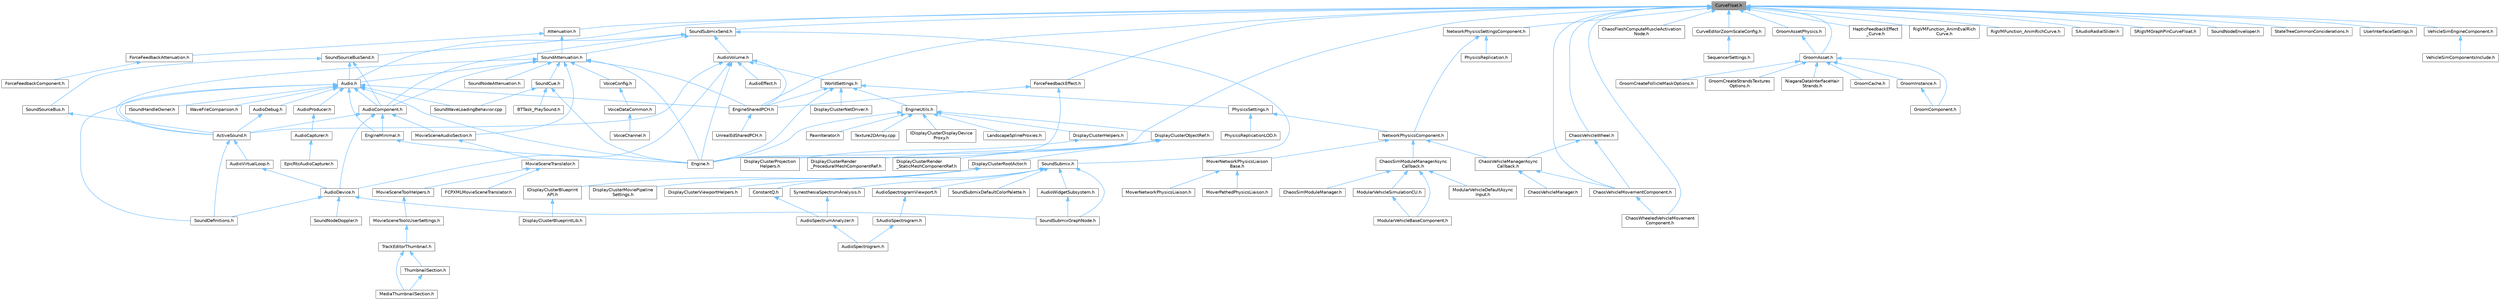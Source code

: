 digraph "CurveFloat.h"
{
 // INTERACTIVE_SVG=YES
 // LATEX_PDF_SIZE
  bgcolor="transparent";
  edge [fontname=Helvetica,fontsize=10,labelfontname=Helvetica,labelfontsize=10];
  node [fontname=Helvetica,fontsize=10,shape=box,height=0.2,width=0.4];
  Node1 [id="Node000001",label="CurveFloat.h",height=0.2,width=0.4,color="gray40", fillcolor="grey60", style="filled", fontcolor="black",tooltip=" "];
  Node1 -> Node2 [id="edge1_Node000001_Node000002",dir="back",color="steelblue1",style="solid",tooltip=" "];
  Node2 [id="Node000002",label="Attenuation.h",height=0.2,width=0.4,color="grey40", fillcolor="white", style="filled",URL="$d3/d18/Attenuation_8h.html",tooltip=" "];
  Node2 -> Node3 [id="edge2_Node000002_Node000003",dir="back",color="steelblue1",style="solid",tooltip=" "];
  Node3 [id="Node000003",label="ForceFeedbackAttenuation.h",height=0.2,width=0.4,color="grey40", fillcolor="white", style="filled",URL="$db/dd6/ForceFeedbackAttenuation_8h.html",tooltip=" "];
  Node3 -> Node4 [id="edge3_Node000003_Node000004",dir="back",color="steelblue1",style="solid",tooltip=" "];
  Node4 [id="Node000004",label="ForceFeedbackComponent.h",height=0.2,width=0.4,color="grey40", fillcolor="white", style="filled",URL="$d2/db8/ForceFeedbackComponent_8h.html",tooltip=" "];
  Node2 -> Node5 [id="edge4_Node000002_Node000005",dir="back",color="steelblue1",style="solid",tooltip=" "];
  Node5 [id="Node000005",label="SoundAttenuation.h",height=0.2,width=0.4,color="grey40", fillcolor="white", style="filled",URL="$da/dec/SoundAttenuation_8h.html",tooltip=" "];
  Node5 -> Node6 [id="edge5_Node000005_Node000006",dir="back",color="steelblue1",style="solid",tooltip=" "];
  Node6 [id="Node000006",label="ActiveSound.h",height=0.2,width=0.4,color="grey40", fillcolor="white", style="filled",URL="$dc/d95/ActiveSound_8h.html",tooltip=" "];
  Node6 -> Node7 [id="edge6_Node000006_Node000007",dir="back",color="steelblue1",style="solid",tooltip=" "];
  Node7 [id="Node000007",label="AudioVirtualLoop.h",height=0.2,width=0.4,color="grey40", fillcolor="white", style="filled",URL="$d5/dde/AudioVirtualLoop_8h.html",tooltip=" "];
  Node7 -> Node8 [id="edge7_Node000007_Node000008",dir="back",color="steelblue1",style="solid",tooltip=" "];
  Node8 [id="Node000008",label="AudioDevice.h",height=0.2,width=0.4,color="grey40", fillcolor="white", style="filled",URL="$d7/ddb/AudioDevice_8h.html",tooltip=" "];
  Node8 -> Node9 [id="edge8_Node000008_Node000009",dir="back",color="steelblue1",style="solid",tooltip=" "];
  Node9 [id="Node000009",label="SoundDefinitions.h",height=0.2,width=0.4,color="grey40", fillcolor="white", style="filled",URL="$d4/da9/SoundDefinitions_8h.html",tooltip=" "];
  Node8 -> Node10 [id="edge9_Node000008_Node000010",dir="back",color="steelblue1",style="solid",tooltip=" "];
  Node10 [id="Node000010",label="SoundNodeDoppler.h",height=0.2,width=0.4,color="grey40", fillcolor="white", style="filled",URL="$d1/d51/SoundNodeDoppler_8h.html",tooltip=" "];
  Node8 -> Node11 [id="edge10_Node000008_Node000011",dir="back",color="steelblue1",style="solid",tooltip=" "];
  Node11 [id="Node000011",label="SoundSubmixGraphNode.h",height=0.2,width=0.4,color="grey40", fillcolor="white", style="filled",URL="$d5/d09/SoundSubmixGraphNode_8h.html",tooltip=" "];
  Node6 -> Node9 [id="edge11_Node000006_Node000009",dir="back",color="steelblue1",style="solid",tooltip=" "];
  Node5 -> Node12 [id="edge12_Node000005_Node000012",dir="back",color="steelblue1",style="solid",tooltip=" "];
  Node12 [id="Node000012",label="Audio.h",height=0.2,width=0.4,color="grey40", fillcolor="white", style="filled",URL="$d8/daa/Audio_8h.html",tooltip=" "];
  Node12 -> Node6 [id="edge13_Node000012_Node000006",dir="back",color="steelblue1",style="solid",tooltip=" "];
  Node12 -> Node13 [id="edge14_Node000012_Node000013",dir="back",color="steelblue1",style="solid",tooltip=" "];
  Node13 [id="Node000013",label="AudioComponent.h",height=0.2,width=0.4,color="grey40", fillcolor="white", style="filled",URL="$d6/d67/AudioComponent_8h.html",tooltip=" "];
  Node13 -> Node6 [id="edge15_Node000013_Node000006",dir="back",color="steelblue1",style="solid",tooltip=" "];
  Node13 -> Node8 [id="edge16_Node000013_Node000008",dir="back",color="steelblue1",style="solid",tooltip=" "];
  Node13 -> Node14 [id="edge17_Node000013_Node000014",dir="back",color="steelblue1",style="solid",tooltip=" "];
  Node14 [id="Node000014",label="EngineMinimal.h",height=0.2,width=0.4,color="grey40", fillcolor="white", style="filled",URL="$d0/d2c/EngineMinimal_8h.html",tooltip=" "];
  Node14 -> Node15 [id="edge18_Node000014_Node000015",dir="back",color="steelblue1",style="solid",tooltip=" "];
  Node15 [id="Node000015",label="Engine.h",height=0.2,width=0.4,color="grey40", fillcolor="white", style="filled",URL="$d1/d34/Public_2Engine_8h.html",tooltip=" "];
  Node13 -> Node16 [id="edge19_Node000013_Node000016",dir="back",color="steelblue1",style="solid",tooltip=" "];
  Node16 [id="Node000016",label="MovieSceneAudioSection.h",height=0.2,width=0.4,color="grey40", fillcolor="white", style="filled",URL="$da/d5f/MovieSceneAudioSection_8h.html",tooltip=" "];
  Node16 -> Node17 [id="edge20_Node000016_Node000017",dir="back",color="steelblue1",style="solid",tooltip=" "];
  Node17 [id="Node000017",label="MovieSceneTranslator.h",height=0.2,width=0.4,color="grey40", fillcolor="white", style="filled",URL="$d2/d49/MovieSceneTranslator_8h.html",tooltip=" "];
  Node17 -> Node18 [id="edge21_Node000017_Node000018",dir="back",color="steelblue1",style="solid",tooltip=" "];
  Node18 [id="Node000018",label="FCPXMLMovieSceneTranslator.h",height=0.2,width=0.4,color="grey40", fillcolor="white", style="filled",URL="$d2/d93/FCPXMLMovieSceneTranslator_8h.html",tooltip=" "];
  Node17 -> Node19 [id="edge22_Node000017_Node000019",dir="back",color="steelblue1",style="solid",tooltip=" "];
  Node19 [id="Node000019",label="MovieSceneToolHelpers.h",height=0.2,width=0.4,color="grey40", fillcolor="white", style="filled",URL="$d4/d0e/MovieSceneToolHelpers_8h.html",tooltip=" "];
  Node19 -> Node20 [id="edge23_Node000019_Node000020",dir="back",color="steelblue1",style="solid",tooltip=" "];
  Node20 [id="Node000020",label="MovieSceneToolsUserSettings.h",height=0.2,width=0.4,color="grey40", fillcolor="white", style="filled",URL="$d5/dab/MovieSceneToolsUserSettings_8h.html",tooltip=" "];
  Node20 -> Node21 [id="edge24_Node000020_Node000021",dir="back",color="steelblue1",style="solid",tooltip=" "];
  Node21 [id="Node000021",label="TrackEditorThumbnail.h",height=0.2,width=0.4,color="grey40", fillcolor="white", style="filled",URL="$d6/d44/TrackEditorThumbnail_8h.html",tooltip=" "];
  Node21 -> Node22 [id="edge25_Node000021_Node000022",dir="back",color="steelblue1",style="solid",tooltip=" "];
  Node22 [id="Node000022",label="MediaThumbnailSection.h",height=0.2,width=0.4,color="grey40", fillcolor="white", style="filled",URL="$d8/dfe/MediaThumbnailSection_8h.html",tooltip=" "];
  Node21 -> Node23 [id="edge26_Node000021_Node000023",dir="back",color="steelblue1",style="solid",tooltip=" "];
  Node23 [id="Node000023",label="ThumbnailSection.h",height=0.2,width=0.4,color="grey40", fillcolor="white", style="filled",URL="$de/daf/ThumbnailSection_8h.html",tooltip=" "];
  Node23 -> Node22 [id="edge27_Node000023_Node000022",dir="back",color="steelblue1",style="solid",tooltip=" "];
  Node12 -> Node24 [id="edge28_Node000012_Node000024",dir="back",color="steelblue1",style="solid",tooltip=" "];
  Node24 [id="Node000024",label="AudioDebug.h",height=0.2,width=0.4,color="grey40", fillcolor="white", style="filled",URL="$d2/dbd/AudioDebug_8h.html",tooltip=" "];
  Node24 -> Node6 [id="edge29_Node000024_Node000006",dir="back",color="steelblue1",style="solid",tooltip=" "];
  Node12 -> Node25 [id="edge30_Node000012_Node000025",dir="back",color="steelblue1",style="solid",tooltip=" "];
  Node25 [id="Node000025",label="AudioProducer.h",height=0.2,width=0.4,color="grey40", fillcolor="white", style="filled",URL="$d5/d00/AudioProducer_8h.html",tooltip=" "];
  Node25 -> Node26 [id="edge31_Node000025_Node000026",dir="back",color="steelblue1",style="solid",tooltip=" "];
  Node26 [id="Node000026",label="AudioCapturer.h",height=0.2,width=0.4,color="grey40", fillcolor="white", style="filled",URL="$db/dac/AudioCapturer_8h.html",tooltip=" "];
  Node26 -> Node27 [id="edge32_Node000026_Node000027",dir="back",color="steelblue1",style="solid",tooltip=" "];
  Node27 [id="Node000027",label="EpicRtcAudioCapturer.h",height=0.2,width=0.4,color="grey40", fillcolor="white", style="filled",URL="$dd/dbf/EpicRtcAudioCapturer_8h.html",tooltip=" "];
  Node12 -> Node15 [id="edge33_Node000012_Node000015",dir="back",color="steelblue1",style="solid",tooltip=" "];
  Node12 -> Node14 [id="edge34_Node000012_Node000014",dir="back",color="steelblue1",style="solid",tooltip=" "];
  Node12 -> Node28 [id="edge35_Node000012_Node000028",dir="back",color="steelblue1",style="solid",tooltip=" "];
  Node28 [id="Node000028",label="EngineSharedPCH.h",height=0.2,width=0.4,color="grey40", fillcolor="white", style="filled",URL="$dc/dbb/EngineSharedPCH_8h.html",tooltip=" "];
  Node28 -> Node29 [id="edge36_Node000028_Node000029",dir="back",color="steelblue1",style="solid",tooltip=" "];
  Node29 [id="Node000029",label="UnrealEdSharedPCH.h",height=0.2,width=0.4,color="grey40", fillcolor="white", style="filled",URL="$d1/de6/UnrealEdSharedPCH_8h.html",tooltip=" "];
  Node12 -> Node30 [id="edge37_Node000012_Node000030",dir="back",color="steelblue1",style="solid",tooltip=" "];
  Node30 [id="Node000030",label="ISoundHandleOwner.h",height=0.2,width=0.4,color="grey40", fillcolor="white", style="filled",URL="$d5/db5/ISoundHandleOwner_8h.html",tooltip=" "];
  Node12 -> Node9 [id="edge38_Node000012_Node000009",dir="back",color="steelblue1",style="solid",tooltip=" "];
  Node12 -> Node31 [id="edge39_Node000012_Node000031",dir="back",color="steelblue1",style="solid",tooltip=" "];
  Node31 [id="Node000031",label="SoundWaveLoadingBehavior.cpp",height=0.2,width=0.4,color="grey40", fillcolor="white", style="filled",URL="$d7/d95/SoundWaveLoadingBehavior_8cpp.html",tooltip=" "];
  Node12 -> Node32 [id="edge40_Node000012_Node000032",dir="back",color="steelblue1",style="solid",tooltip=" "];
  Node32 [id="Node000032",label="WaveFileComparison.h",height=0.2,width=0.4,color="grey40", fillcolor="white", style="filled",URL="$d7/dcb/WaveFileComparison_8h.html",tooltip=" "];
  Node5 -> Node13 [id="edge41_Node000005_Node000013",dir="back",color="steelblue1",style="solid",tooltip=" "];
  Node5 -> Node15 [id="edge42_Node000005_Node000015",dir="back",color="steelblue1",style="solid",tooltip=" "];
  Node5 -> Node28 [id="edge43_Node000005_Node000028",dir="back",color="steelblue1",style="solid",tooltip=" "];
  Node5 -> Node16 [id="edge44_Node000005_Node000016",dir="back",color="steelblue1",style="solid",tooltip=" "];
  Node5 -> Node33 [id="edge45_Node000005_Node000033",dir="back",color="steelblue1",style="solid",tooltip=" "];
  Node33 [id="Node000033",label="SoundCue.h",height=0.2,width=0.4,color="grey40", fillcolor="white", style="filled",URL="$d8/d0b/SoundCue_8h.html",tooltip=" "];
  Node33 -> Node34 [id="edge46_Node000033_Node000034",dir="back",color="steelblue1",style="solid",tooltip=" "];
  Node34 [id="Node000034",label="BTTask_PlaySound.h",height=0.2,width=0.4,color="grey40", fillcolor="white", style="filled",URL="$d8/d54/BTTask__PlaySound_8h.html",tooltip=" "];
  Node33 -> Node15 [id="edge47_Node000033_Node000015",dir="back",color="steelblue1",style="solid",tooltip=" "];
  Node33 -> Node31 [id="edge48_Node000033_Node000031",dir="back",color="steelblue1",style="solid",tooltip=" "];
  Node5 -> Node35 [id="edge49_Node000005_Node000035",dir="back",color="steelblue1",style="solid",tooltip=" "];
  Node35 [id="Node000035",label="SoundNodeAttenuation.h",height=0.2,width=0.4,color="grey40", fillcolor="white", style="filled",URL="$d0/d9d/SoundNodeAttenuation_8h.html",tooltip=" "];
  Node5 -> Node36 [id="edge50_Node000005_Node000036",dir="back",color="steelblue1",style="solid",tooltip=" "];
  Node36 [id="Node000036",label="VoiceConfig.h",height=0.2,width=0.4,color="grey40", fillcolor="white", style="filled",URL="$d4/dbb/VoiceConfig_8h.html",tooltip=" "];
  Node36 -> Node37 [id="edge51_Node000036_Node000037",dir="back",color="steelblue1",style="solid",tooltip=" "];
  Node37 [id="Node000037",label="VoiceDataCommon.h",height=0.2,width=0.4,color="grey40", fillcolor="white", style="filled",URL="$d0/d91/VoiceDataCommon_8h.html",tooltip=" "];
  Node37 -> Node38 [id="edge52_Node000037_Node000038",dir="back",color="steelblue1",style="solid",tooltip=" "];
  Node38 [id="Node000038",label="VoiceChannel.h",height=0.2,width=0.4,color="grey40", fillcolor="white", style="filled",URL="$d0/da3/VoiceChannel_8h.html",tooltip=" "];
  Node1 -> Node39 [id="edge53_Node000001_Node000039",dir="back",color="steelblue1",style="solid",tooltip=" "];
  Node39 [id="Node000039",label="ChaosFleshComputeMuscleActivation\lNode.h",height=0.2,width=0.4,color="grey40", fillcolor="white", style="filled",URL="$d2/d03/ChaosFleshComputeMuscleActivationNode_8h.html",tooltip=" "];
  Node1 -> Node40 [id="edge54_Node000001_Node000040",dir="back",color="steelblue1",style="solid",tooltip=" "];
  Node40 [id="Node000040",label="ChaosVehicleMovementComponent.h",height=0.2,width=0.4,color="grey40", fillcolor="white", style="filled",URL="$dc/dfc/ChaosVehicleMovementComponent_8h.html",tooltip=" "];
  Node40 -> Node41 [id="edge55_Node000040_Node000041",dir="back",color="steelblue1",style="solid",tooltip=" "];
  Node41 [id="Node000041",label="ChaosWheeledVehicleMovement\lComponent.h",height=0.2,width=0.4,color="grey40", fillcolor="white", style="filled",URL="$dc/d77/ChaosWheeledVehicleMovementComponent_8h.html",tooltip=" "];
  Node1 -> Node42 [id="edge56_Node000001_Node000042",dir="back",color="steelblue1",style="solid",tooltip=" "];
  Node42 [id="Node000042",label="ChaosVehicleWheel.h",height=0.2,width=0.4,color="grey40", fillcolor="white", style="filled",URL="$d6/d06/ChaosVehicleWheel_8h.html",tooltip=" "];
  Node42 -> Node43 [id="edge57_Node000042_Node000043",dir="back",color="steelblue1",style="solid",tooltip=" "];
  Node43 [id="Node000043",label="ChaosVehicleManagerAsync\lCallback.h",height=0.2,width=0.4,color="grey40", fillcolor="white", style="filled",URL="$d4/dea/ChaosVehicleManagerAsyncCallback_8h.html",tooltip=" "];
  Node43 -> Node44 [id="edge58_Node000043_Node000044",dir="back",color="steelblue1",style="solid",tooltip=" "];
  Node44 [id="Node000044",label="ChaosVehicleManager.h",height=0.2,width=0.4,color="grey40", fillcolor="white", style="filled",URL="$d3/d70/ChaosVehicleManager_8h.html",tooltip=" "];
  Node43 -> Node40 [id="edge59_Node000043_Node000040",dir="back",color="steelblue1",style="solid",tooltip=" "];
  Node42 -> Node40 [id="edge60_Node000042_Node000040",dir="back",color="steelblue1",style="solid",tooltip=" "];
  Node1 -> Node41 [id="edge61_Node000001_Node000041",dir="back",color="steelblue1",style="solid",tooltip=" "];
  Node1 -> Node45 [id="edge62_Node000001_Node000045",dir="back",color="steelblue1",style="solid",tooltip=" "];
  Node45 [id="Node000045",label="CurveEditorZoomScaleConfig.h",height=0.2,width=0.4,color="grey40", fillcolor="white", style="filled",URL="$de/de1/CurveEditorZoomScaleConfig_8h.html",tooltip=" "];
  Node45 -> Node46 [id="edge63_Node000045_Node000046",dir="back",color="steelblue1",style="solid",tooltip=" "];
  Node46 [id="Node000046",label="SequencerSettings.h",height=0.2,width=0.4,color="grey40", fillcolor="white", style="filled",URL="$d1/d46/SequencerSettings_8h.html",tooltip=" "];
  Node1 -> Node15 [id="edge64_Node000001_Node000015",dir="back",color="steelblue1",style="solid",tooltip=" "];
  Node1 -> Node28 [id="edge65_Node000001_Node000028",dir="back",color="steelblue1",style="solid",tooltip=" "];
  Node1 -> Node47 [id="edge66_Node000001_Node000047",dir="back",color="steelblue1",style="solid",tooltip=" "];
  Node47 [id="Node000047",label="ForceFeedbackEffect.h",height=0.2,width=0.4,color="grey40", fillcolor="white", style="filled",URL="$d8/d28/ForceFeedbackEffect_8h.html",tooltip=" "];
  Node47 -> Node15 [id="edge67_Node000047_Node000015",dir="back",color="steelblue1",style="solid",tooltip=" "];
  Node47 -> Node28 [id="edge68_Node000047_Node000028",dir="back",color="steelblue1",style="solid",tooltip=" "];
  Node1 -> Node48 [id="edge69_Node000001_Node000048",dir="back",color="steelblue1",style="solid",tooltip=" "];
  Node48 [id="Node000048",label="GroomAsset.h",height=0.2,width=0.4,color="grey40", fillcolor="white", style="filled",URL="$d8/df1/GroomAsset_8h.html",tooltip=" "];
  Node48 -> Node49 [id="edge70_Node000048_Node000049",dir="back",color="steelblue1",style="solid",tooltip=" "];
  Node49 [id="Node000049",label="GroomCache.h",height=0.2,width=0.4,color="grey40", fillcolor="white", style="filled",URL="$d7/d6e/GroomCache_8h.html",tooltip=" "];
  Node48 -> Node50 [id="edge71_Node000048_Node000050",dir="back",color="steelblue1",style="solid",tooltip=" "];
  Node50 [id="Node000050",label="GroomComponent.h",height=0.2,width=0.4,color="grey40", fillcolor="white", style="filled",URL="$de/d2e/GroomComponent_8h.html",tooltip=" "];
  Node48 -> Node51 [id="edge72_Node000048_Node000051",dir="back",color="steelblue1",style="solid",tooltip=" "];
  Node51 [id="Node000051",label="GroomCreateFollicleMaskOptions.h",height=0.2,width=0.4,color="grey40", fillcolor="white", style="filled",URL="$d7/d8b/GroomCreateFollicleMaskOptions_8h.html",tooltip=" "];
  Node48 -> Node52 [id="edge73_Node000048_Node000052",dir="back",color="steelblue1",style="solid",tooltip=" "];
  Node52 [id="Node000052",label="GroomCreateStrandsTextures\lOptions.h",height=0.2,width=0.4,color="grey40", fillcolor="white", style="filled",URL="$da/dfc/GroomCreateStrandsTexturesOptions_8h.html",tooltip=" "];
  Node48 -> Node53 [id="edge74_Node000048_Node000053",dir="back",color="steelblue1",style="solid",tooltip=" "];
  Node53 [id="Node000053",label="GroomInstance.h",height=0.2,width=0.4,color="grey40", fillcolor="white", style="filled",URL="$dd/d47/GroomInstance_8h.html",tooltip=" "];
  Node53 -> Node50 [id="edge75_Node000053_Node000050",dir="back",color="steelblue1",style="solid",tooltip=" "];
  Node48 -> Node54 [id="edge76_Node000048_Node000054",dir="back",color="steelblue1",style="solid",tooltip=" "];
  Node54 [id="Node000054",label="NiagaraDataInterfaceHair\lStrands.h",height=0.2,width=0.4,color="grey40", fillcolor="white", style="filled",URL="$da/dd2/NiagaraDataInterfaceHairStrands_8h.html",tooltip=" "];
  Node1 -> Node55 [id="edge77_Node000001_Node000055",dir="back",color="steelblue1",style="solid",tooltip=" "];
  Node55 [id="Node000055",label="GroomAssetPhysics.h",height=0.2,width=0.4,color="grey40", fillcolor="white", style="filled",URL="$df/dcf/GroomAssetPhysics_8h.html",tooltip=" "];
  Node55 -> Node48 [id="edge78_Node000055_Node000048",dir="back",color="steelblue1",style="solid",tooltip=" "];
  Node1 -> Node56 [id="edge79_Node000001_Node000056",dir="back",color="steelblue1",style="solid",tooltip=" "];
  Node56 [id="Node000056",label="HapticFeedbackEffect\l_Curve.h",height=0.2,width=0.4,color="grey40", fillcolor="white", style="filled",URL="$dd/d2d/HapticFeedbackEffect__Curve_8h.html",tooltip=" "];
  Node1 -> Node57 [id="edge80_Node000001_Node000057",dir="back",color="steelblue1",style="solid",tooltip=" "];
  Node57 [id="Node000057",label="NetworkPhysicsSettingsComponent.h",height=0.2,width=0.4,color="grey40", fillcolor="white", style="filled",URL="$dc/dea/NetworkPhysicsSettingsComponent_8h.html",tooltip=" "];
  Node57 -> Node58 [id="edge81_Node000057_Node000058",dir="back",color="steelblue1",style="solid",tooltip=" "];
  Node58 [id="Node000058",label="NetworkPhysicsComponent.h",height=0.2,width=0.4,color="grey40", fillcolor="white", style="filled",URL="$d5/dcb/NetworkPhysicsComponent_8h.html",tooltip=" "];
  Node58 -> Node59 [id="edge82_Node000058_Node000059",dir="back",color="steelblue1",style="solid",tooltip=" "];
  Node59 [id="Node000059",label="ChaosSimModuleManagerAsync\lCallback.h",height=0.2,width=0.4,color="grey40", fillcolor="white", style="filled",URL="$d7/dd0/ChaosSimModuleManagerAsyncCallback_8h.html",tooltip=" "];
  Node59 -> Node60 [id="edge83_Node000059_Node000060",dir="back",color="steelblue1",style="solid",tooltip=" "];
  Node60 [id="Node000060",label="ChaosSimModuleManager.h",height=0.2,width=0.4,color="grey40", fillcolor="white", style="filled",URL="$d7/dd1/ChaosSimModuleManager_8h.html",tooltip=" "];
  Node59 -> Node61 [id="edge84_Node000059_Node000061",dir="back",color="steelblue1",style="solid",tooltip=" "];
  Node61 [id="Node000061",label="ModularVehicleBaseComponent.h",height=0.2,width=0.4,color="grey40", fillcolor="white", style="filled",URL="$d3/dc7/ModularVehicleBaseComponent_8h.html",tooltip=" "];
  Node59 -> Node62 [id="edge85_Node000059_Node000062",dir="back",color="steelblue1",style="solid",tooltip=" "];
  Node62 [id="Node000062",label="ModularVehicleDefaultAsync\lInput.h",height=0.2,width=0.4,color="grey40", fillcolor="white", style="filled",URL="$d5/df8/ModularVehicleDefaultAsyncInput_8h.html",tooltip=" "];
  Node59 -> Node63 [id="edge86_Node000059_Node000063",dir="back",color="steelblue1",style="solid",tooltip=" "];
  Node63 [id="Node000063",label="ModularVehicleSimulationCU.h",height=0.2,width=0.4,color="grey40", fillcolor="white", style="filled",URL="$d8/d61/ModularVehicleSimulationCU_8h.html",tooltip=" "];
  Node63 -> Node61 [id="edge87_Node000063_Node000061",dir="back",color="steelblue1",style="solid",tooltip=" "];
  Node58 -> Node43 [id="edge88_Node000058_Node000043",dir="back",color="steelblue1",style="solid",tooltip=" "];
  Node58 -> Node64 [id="edge89_Node000058_Node000064",dir="back",color="steelblue1",style="solid",tooltip=" "];
  Node64 [id="Node000064",label="MoverNetworkPhysicsLiaison\lBase.h",height=0.2,width=0.4,color="grey40", fillcolor="white", style="filled",URL="$d6/d54/MoverNetworkPhysicsLiaisonBase_8h.html",tooltip=" "];
  Node64 -> Node65 [id="edge90_Node000064_Node000065",dir="back",color="steelblue1",style="solid",tooltip=" "];
  Node65 [id="Node000065",label="MoverNetworkPhysicsLiaison.h",height=0.2,width=0.4,color="grey40", fillcolor="white", style="filled",URL="$d7/d6a/MoverNetworkPhysicsLiaison_8h.html",tooltip=" "];
  Node64 -> Node66 [id="edge91_Node000064_Node000066",dir="back",color="steelblue1",style="solid",tooltip=" "];
  Node66 [id="Node000066",label="MoverPathedPhysicsLiaison.h",height=0.2,width=0.4,color="grey40", fillcolor="white", style="filled",URL="$d8/d2d/MoverPathedPhysicsLiaison_8h.html",tooltip=" "];
  Node57 -> Node67 [id="edge92_Node000057_Node000067",dir="back",color="steelblue1",style="solid",tooltip=" "];
  Node67 [id="Node000067",label="PhysicsReplication.h",height=0.2,width=0.4,color="grey40", fillcolor="white", style="filled",URL="$dc/d56/PhysicsReplication_8h.html",tooltip=" "];
  Node1 -> Node68 [id="edge93_Node000001_Node000068",dir="back",color="steelblue1",style="solid",tooltip=" "];
  Node68 [id="Node000068",label="RigVMFunction_AnimEvalRich\lCurve.h",height=0.2,width=0.4,color="grey40", fillcolor="white", style="filled",URL="$d6/daa/RigVMFunction__AnimEvalRichCurve_8h.html",tooltip=" "];
  Node1 -> Node69 [id="edge94_Node000001_Node000069",dir="back",color="steelblue1",style="solid",tooltip=" "];
  Node69 [id="Node000069",label="RigVMFunction_AnimRichCurve.h",height=0.2,width=0.4,color="grey40", fillcolor="white", style="filled",URL="$de/dde/RigVMFunction__AnimRichCurve_8h.html",tooltip=" "];
  Node1 -> Node70 [id="edge95_Node000001_Node000070",dir="back",color="steelblue1",style="solid",tooltip=" "];
  Node70 [id="Node000070",label="SAudioRadialSlider.h",height=0.2,width=0.4,color="grey40", fillcolor="white", style="filled",URL="$dd/d5f/SAudioRadialSlider_8h.html",tooltip=" "];
  Node1 -> Node71 [id="edge96_Node000001_Node000071",dir="back",color="steelblue1",style="solid",tooltip=" "];
  Node71 [id="Node000071",label="SRigVMGraphPinCurveFloat.h",height=0.2,width=0.4,color="grey40", fillcolor="white", style="filled",URL="$d3/d13/SRigVMGraphPinCurveFloat_8h.html",tooltip=" "];
  Node1 -> Node72 [id="edge97_Node000001_Node000072",dir="back",color="steelblue1",style="solid",tooltip=" "];
  Node72 [id="Node000072",label="SoundNodeEnveloper.h",height=0.2,width=0.4,color="grey40", fillcolor="white", style="filled",URL="$d8/db7/SoundNodeEnveloper_8h.html",tooltip=" "];
  Node1 -> Node73 [id="edge98_Node000001_Node000073",dir="back",color="steelblue1",style="solid",tooltip=" "];
  Node73 [id="Node000073",label="SoundSourceBusSend.h",height=0.2,width=0.4,color="grey40", fillcolor="white", style="filled",URL="$d4/d47/SoundSourceBusSend_8h.html",tooltip=" "];
  Node73 -> Node12 [id="edge99_Node000073_Node000012",dir="back",color="steelblue1",style="solid",tooltip=" "];
  Node73 -> Node13 [id="edge100_Node000073_Node000013",dir="back",color="steelblue1",style="solid",tooltip=" "];
  Node73 -> Node74 [id="edge101_Node000073_Node000074",dir="back",color="steelblue1",style="solid",tooltip=" "];
  Node74 [id="Node000074",label="SoundSourceBus.h",height=0.2,width=0.4,color="grey40", fillcolor="white", style="filled",URL="$d3/d51/SoundSourceBus_8h.html",tooltip=" "];
  Node74 -> Node6 [id="edge102_Node000074_Node000006",dir="back",color="steelblue1",style="solid",tooltip=" "];
  Node1 -> Node75 [id="edge103_Node000001_Node000075",dir="back",color="steelblue1",style="solid",tooltip=" "];
  Node75 [id="Node000075",label="SoundSubmixSend.h",height=0.2,width=0.4,color="grey40", fillcolor="white", style="filled",URL="$d9/dd5/SoundSubmixSend_8h.html",tooltip=" "];
  Node75 -> Node12 [id="edge104_Node000075_Node000012",dir="back",color="steelblue1",style="solid",tooltip=" "];
  Node75 -> Node13 [id="edge105_Node000075_Node000013",dir="back",color="steelblue1",style="solid",tooltip=" "];
  Node75 -> Node76 [id="edge106_Node000075_Node000076",dir="back",color="steelblue1",style="solid",tooltip=" "];
  Node76 [id="Node000076",label="AudioVolume.h",height=0.2,width=0.4,color="grey40", fillcolor="white", style="filled",URL="$dd/dbb/AudioVolume_8h.html",tooltip=" "];
  Node76 -> Node6 [id="edge107_Node000076_Node000006",dir="back",color="steelblue1",style="solid",tooltip=" "];
  Node76 -> Node8 [id="edge108_Node000076_Node000008",dir="back",color="steelblue1",style="solid",tooltip=" "];
  Node76 -> Node77 [id="edge109_Node000076_Node000077",dir="back",color="steelblue1",style="solid",tooltip=" "];
  Node77 [id="Node000077",label="AudioEffect.h",height=0.2,width=0.4,color="grey40", fillcolor="white", style="filled",URL="$d3/da8/AudioEffect_8h.html",tooltip=" "];
  Node76 -> Node15 [id="edge110_Node000076_Node000015",dir="back",color="steelblue1",style="solid",tooltip=" "];
  Node76 -> Node28 [id="edge111_Node000076_Node000028",dir="back",color="steelblue1",style="solid",tooltip=" "];
  Node76 -> Node78 [id="edge112_Node000076_Node000078",dir="back",color="steelblue1",style="solid",tooltip=" "];
  Node78 [id="Node000078",label="WorldSettings.h",height=0.2,width=0.4,color="grey40", fillcolor="white", style="filled",URL="$dd/d74/WorldSettings_8h.html",tooltip=" "];
  Node78 -> Node79 [id="edge113_Node000078_Node000079",dir="back",color="steelblue1",style="solid",tooltip=" "];
  Node79 [id="Node000079",label="DisplayClusterNetDriver.h",height=0.2,width=0.4,color="grey40", fillcolor="white", style="filled",URL="$db/de1/DisplayClusterNetDriver_8h.html",tooltip=" "];
  Node78 -> Node15 [id="edge114_Node000078_Node000015",dir="back",color="steelblue1",style="solid",tooltip=" "];
  Node78 -> Node28 [id="edge115_Node000078_Node000028",dir="back",color="steelblue1",style="solid",tooltip=" "];
  Node78 -> Node80 [id="edge116_Node000078_Node000080",dir="back",color="steelblue1",style="solid",tooltip=" "];
  Node80 [id="Node000080",label="EngineUtils.h",height=0.2,width=0.4,color="grey40", fillcolor="white", style="filled",URL="$d4/d61/EngineUtils_8h.html",tooltip=" "];
  Node80 -> Node81 [id="edge117_Node000080_Node000081",dir="back",color="steelblue1",style="solid",tooltip=" "];
  Node81 [id="Node000081",label="DisplayClusterHelpers.h",height=0.2,width=0.4,color="grey40", fillcolor="white", style="filled",URL="$da/dda/DisplayClusterHelpers_8h.html",tooltip=" "];
  Node81 -> Node82 [id="edge118_Node000081_Node000082",dir="back",color="steelblue1",style="solid",tooltip=" "];
  Node82 [id="Node000082",label="DisplayClusterProjection\lHelpers.h",height=0.2,width=0.4,color="grey40", fillcolor="white", style="filled",URL="$df/d0b/DisplayClusterProjectionHelpers_8h.html",tooltip=" "];
  Node80 -> Node83 [id="edge119_Node000080_Node000083",dir="back",color="steelblue1",style="solid",tooltip=" "];
  Node83 [id="Node000083",label="DisplayClusterObjectRef.h",height=0.2,width=0.4,color="grey40", fillcolor="white", style="filled",URL="$d9/d87/DisplayClusterObjectRef_8h.html",tooltip=" "];
  Node83 -> Node84 [id="edge120_Node000083_Node000084",dir="back",color="steelblue1",style="solid",tooltip=" "];
  Node84 [id="Node000084",label="DisplayClusterRender\l_ProceduralMeshComponentRef.h",height=0.2,width=0.4,color="grey40", fillcolor="white", style="filled",URL="$da/dbe/DisplayClusterRender__ProceduralMeshComponentRef_8h.html",tooltip=" "];
  Node83 -> Node85 [id="edge121_Node000083_Node000085",dir="back",color="steelblue1",style="solid",tooltip=" "];
  Node85 [id="Node000085",label="DisplayClusterRender\l_StaticMeshComponentRef.h",height=0.2,width=0.4,color="grey40", fillcolor="white", style="filled",URL="$dd/d84/DisplayClusterRender__StaticMeshComponentRef_8h.html",tooltip=" "];
  Node83 -> Node86 [id="edge122_Node000083_Node000086",dir="back",color="steelblue1",style="solid",tooltip=" "];
  Node86 [id="Node000086",label="DisplayClusterRootActor.h",height=0.2,width=0.4,color="grey40", fillcolor="white", style="filled",URL="$d0/d41/DisplayClusterRootActor_8h.html",tooltip=" "];
  Node86 -> Node87 [id="edge123_Node000086_Node000087",dir="back",color="steelblue1",style="solid",tooltip=" "];
  Node87 [id="Node000087",label="DisplayClusterMoviePipeline\lSettings.h",height=0.2,width=0.4,color="grey40", fillcolor="white", style="filled",URL="$d7/d56/DisplayClusterMoviePipelineSettings_8h.html",tooltip=" "];
  Node86 -> Node88 [id="edge124_Node000086_Node000088",dir="back",color="steelblue1",style="solid",tooltip=" "];
  Node88 [id="Node000088",label="DisplayClusterViewportHelpers.h",height=0.2,width=0.4,color="grey40", fillcolor="white", style="filled",URL="$d6/d8b/DisplayClusterViewportHelpers_8h.html",tooltip=" "];
  Node86 -> Node89 [id="edge125_Node000086_Node000089",dir="back",color="steelblue1",style="solid",tooltip=" "];
  Node89 [id="Node000089",label="IDisplayClusterBlueprint\lAPI.h",height=0.2,width=0.4,color="grey40", fillcolor="white", style="filled",URL="$d6/dd6/IDisplayClusterBlueprintAPI_8h.html",tooltip=" "];
  Node89 -> Node90 [id="edge126_Node000089_Node000090",dir="back",color="steelblue1",style="solid",tooltip=" "];
  Node90 [id="Node000090",label="DisplayClusterBlueprintLib.h",height=0.2,width=0.4,color="grey40", fillcolor="white", style="filled",URL="$d9/d13/DisplayClusterBlueprintLib_8h.html",tooltip=" "];
  Node80 -> Node15 [id="edge127_Node000080_Node000015",dir="back",color="steelblue1",style="solid",tooltip=" "];
  Node80 -> Node91 [id="edge128_Node000080_Node000091",dir="back",color="steelblue1",style="solid",tooltip=" "];
  Node91 [id="Node000091",label="IDisplayClusterDisplayDevice\lProxy.h",height=0.2,width=0.4,color="grey40", fillcolor="white", style="filled",URL="$dd/d48/IDisplayClusterDisplayDeviceProxy_8h.html",tooltip=" "];
  Node80 -> Node92 [id="edge129_Node000080_Node000092",dir="back",color="steelblue1",style="solid",tooltip=" "];
  Node92 [id="Node000092",label="LandscapeSplineProxies.h",height=0.2,width=0.4,color="grey40", fillcolor="white", style="filled",URL="$d6/d6f/LandscapeSplineProxies_8h.html",tooltip=" "];
  Node80 -> Node93 [id="edge130_Node000080_Node000093",dir="back",color="steelblue1",style="solid",tooltip=" "];
  Node93 [id="Node000093",label="PawnIterator.h",height=0.2,width=0.4,color="grey40", fillcolor="white", style="filled",URL="$d3/d9c/PawnIterator_8h.html",tooltip=" "];
  Node80 -> Node94 [id="edge131_Node000080_Node000094",dir="back",color="steelblue1",style="solid",tooltip=" "];
  Node94 [id="Node000094",label="Texture2DArray.cpp",height=0.2,width=0.4,color="grey40", fillcolor="white", style="filled",URL="$d7/d13/Texture2DArray_8cpp.html",tooltip=" "];
  Node78 -> Node95 [id="edge132_Node000078_Node000095",dir="back",color="steelblue1",style="solid",tooltip=" "];
  Node95 [id="Node000095",label="PhysicsSettings.h",height=0.2,width=0.4,color="grey40", fillcolor="white", style="filled",URL="$d7/db9/PhysicsSettings_8h.html",tooltip=" "];
  Node95 -> Node58 [id="edge133_Node000095_Node000058",dir="back",color="steelblue1",style="solid",tooltip=" "];
  Node95 -> Node96 [id="edge134_Node000095_Node000096",dir="back",color="steelblue1",style="solid",tooltip=" "];
  Node96 [id="Node000096",label="PhysicsReplicationLOD.h",height=0.2,width=0.4,color="grey40", fillcolor="white", style="filled",URL="$de/de0/PhysicsReplicationLOD_8h.html",tooltip=" "];
  Node75 -> Node5 [id="edge135_Node000075_Node000005",dir="back",color="steelblue1",style="solid",tooltip=" "];
  Node75 -> Node97 [id="edge136_Node000075_Node000097",dir="back",color="steelblue1",style="solid",tooltip=" "];
  Node97 [id="Node000097",label="SoundSubmix.h",height=0.2,width=0.4,color="grey40", fillcolor="white", style="filled",URL="$d9/db4/SoundSubmix_8h.html",tooltip=" "];
  Node97 -> Node98 [id="edge137_Node000097_Node000098",dir="back",color="steelblue1",style="solid",tooltip=" "];
  Node98 [id="Node000098",label="AudioSpectrogramViewport.h",height=0.2,width=0.4,color="grey40", fillcolor="white", style="filled",URL="$d9/d19/AudioSpectrogramViewport_8h.html",tooltip=" "];
  Node98 -> Node99 [id="edge138_Node000098_Node000099",dir="back",color="steelblue1",style="solid",tooltip=" "];
  Node99 [id="Node000099",label="SAudioSpectrogram.h",height=0.2,width=0.4,color="grey40", fillcolor="white", style="filled",URL="$dc/de0/SAudioSpectrogram_8h.html",tooltip=" "];
  Node99 -> Node100 [id="edge139_Node000099_Node000100",dir="back",color="steelblue1",style="solid",tooltip=" "];
  Node100 [id="Node000100",label="AudioSpectrogram.h",height=0.2,width=0.4,color="grey40", fillcolor="white", style="filled",URL="$de/d47/AudioSpectrogram_8h.html",tooltip=" "];
  Node97 -> Node101 [id="edge140_Node000097_Node000101",dir="back",color="steelblue1",style="solid",tooltip=" "];
  Node101 [id="Node000101",label="AudioWidgetSubsystem.h",height=0.2,width=0.4,color="grey40", fillcolor="white", style="filled",URL="$de/d1b/AudioWidgetSubsystem_8h.html",tooltip=" "];
  Node101 -> Node11 [id="edge141_Node000101_Node000011",dir="back",color="steelblue1",style="solid",tooltip=" "];
  Node97 -> Node102 [id="edge142_Node000097_Node000102",dir="back",color="steelblue1",style="solid",tooltip=" "];
  Node102 [id="Node000102",label="ConstantQ.h",height=0.2,width=0.4,color="grey40", fillcolor="white", style="filled",URL="$de/d9f/ConstantQ_8h.html",tooltip=" "];
  Node102 -> Node103 [id="edge143_Node000102_Node000103",dir="back",color="steelblue1",style="solid",tooltip=" "];
  Node103 [id="Node000103",label="AudioSpectrumAnalyzer.h",height=0.2,width=0.4,color="grey40", fillcolor="white", style="filled",URL="$de/dae/AudioSpectrumAnalyzer_8h.html",tooltip=" "];
  Node103 -> Node100 [id="edge144_Node000103_Node000100",dir="back",color="steelblue1",style="solid",tooltip=" "];
  Node97 -> Node104 [id="edge145_Node000097_Node000104",dir="back",color="steelblue1",style="solid",tooltip=" "];
  Node104 [id="Node000104",label="SoundSubmixDefaultColorPalette.h",height=0.2,width=0.4,color="grey40", fillcolor="white", style="filled",URL="$d0/df9/SoundSubmixDefaultColorPalette_8h.html",tooltip=" "];
  Node97 -> Node11 [id="edge146_Node000097_Node000011",dir="back",color="steelblue1",style="solid",tooltip=" "];
  Node97 -> Node105 [id="edge147_Node000097_Node000105",dir="back",color="steelblue1",style="solid",tooltip=" "];
  Node105 [id="Node000105",label="SynesthesiaSpectrumAnalysis.h",height=0.2,width=0.4,color="grey40", fillcolor="white", style="filled",URL="$d7/d2c/SynesthesiaSpectrumAnalysis_8h.html",tooltip=" "];
  Node105 -> Node103 [id="edge148_Node000105_Node000103",dir="back",color="steelblue1",style="solid",tooltip=" "];
  Node1 -> Node106 [id="edge149_Node000001_Node000106",dir="back",color="steelblue1",style="solid",tooltip=" "];
  Node106 [id="Node000106",label="StateTreeCommonConsiderations.h",height=0.2,width=0.4,color="grey40", fillcolor="white", style="filled",URL="$d8/db4/StateTreeCommonConsiderations_8h.html",tooltip=" "];
  Node1 -> Node107 [id="edge150_Node000001_Node000107",dir="back",color="steelblue1",style="solid",tooltip=" "];
  Node107 [id="Node000107",label="UserInterfaceSettings.h",height=0.2,width=0.4,color="grey40", fillcolor="white", style="filled",URL="$d1/d79/UserInterfaceSettings_8h.html",tooltip=" "];
  Node1 -> Node108 [id="edge151_Node000001_Node000108",dir="back",color="steelblue1",style="solid",tooltip=" "];
  Node108 [id="Node000108",label="VehicleSimEngineComponent.h",height=0.2,width=0.4,color="grey40", fillcolor="white", style="filled",URL="$de/d60/VehicleSimEngineComponent_8h.html",tooltip=" "];
  Node108 -> Node109 [id="edge152_Node000108_Node000109",dir="back",color="steelblue1",style="solid",tooltip=" "];
  Node109 [id="Node000109",label="VehicleSimComponentsInclude.h",height=0.2,width=0.4,color="grey40", fillcolor="white", style="filled",URL="$df/d3b/VehicleSimComponentsInclude_8h.html",tooltip=" "];
}
